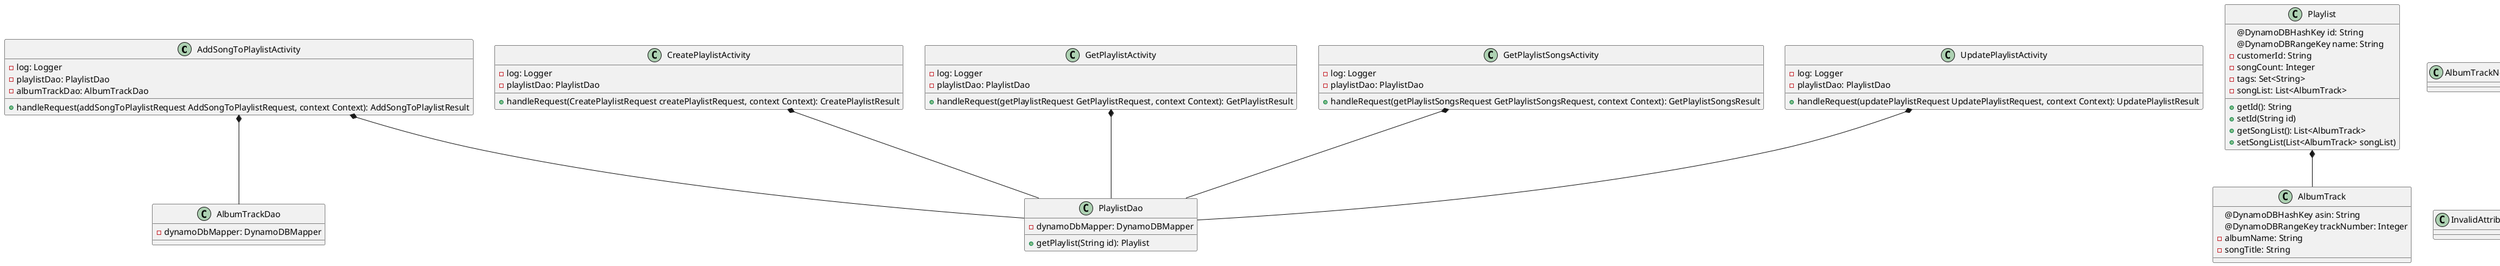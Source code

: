 @startuml

class AddSongToPlaylistActivity {
    -log: Logger
    -playlistDao: PlaylistDao
    -albumTrackDao: AlbumTrackDao
    +handleRequest(addSongToPlaylistRequest AddSongToPlaylistRequest, context Context): AddSongToPlaylistResult
}

class CreatePlaylistActivity {
    -log: Logger
    -playlistDao: PlaylistDao
    +handleRequest(CreatePlaylistRequest createPlaylistRequest, context Context): CreatePlaylistResult
}

class GetPlaylistActivity {
    -log: Logger
    -playlistDao: PlaylistDao
    +handleRequest(getPlaylistRequest GetPlaylistRequest, context Context): GetPlaylistResult
}

class GetPlaylistSongsActivity {
    -log: Logger
    -playlistDao: PlaylistDao
    +handleRequest(getPlaylistSongsRequest GetPlaylistSongsRequest, context Context): GetPlaylistSongsResult
}

class UpdatePlaylistActivity {
    -log: Logger
    -playlistDao: PlaylistDao
    +handleRequest(updatePlaylistRequest UpdatePlaylistRequest, context Context): UpdatePlaylistResult
}

class AlbumTrack {
    @DynamoDBHashKey asin: String
    @DynamoDBRangeKey trackNumber: Integer
    -albumName: String
    -songTitle: String
}

class Playlist {
    @DynamoDBHashKey id: String
    @DynamoDBRangeKey name: String
    -customerId: String
    -songCount: Integer
    -tags: Set<String>
    -songList: List<AlbumTrack>
    +getId(): String
    +setId(String id)
    +getSongList(): List<AlbumTrack>
    +setSongList(List<AlbumTrack> songList)
}

class AlbumTrackDao {
    -dynamoDbMapper: DynamoDBMapper
}

class PlaylistDao {
    -dynamoDbMapper: DynamoDBMapper
    +getPlaylist(String id): Playlist
}

class AlbumTrackNotFoundException

class InvalidAttributeValueException

class PlaylistNotFoundException

class InvalidAttributeChangeException

class InvalidAttributeException

AddSongToPlaylistActivity *-- PlaylistDao
AddSongToPlaylistActivity *-- AlbumTrackDao
CreatePlaylistActivity *-- PlaylistDao
GetPlaylistActivity *-- PlaylistDao
GetPlaylistSongsActivity *-- PlaylistDao
UpdatePlaylistActivity *-- PlaylistDao

Playlist *-- AlbumTrack

InvalidAttributeException <|-- InvalidAttributeValueException
InvalidAttributeException <|-- InvalidAttributeChangeException

@enduml